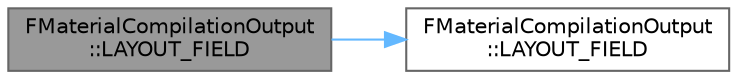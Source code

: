 digraph "FMaterialCompilationOutput::LAYOUT_FIELD"
{
 // INTERACTIVE_SVG=YES
 // LATEX_PDF_SIZE
  bgcolor="transparent";
  edge [fontname=Helvetica,fontsize=10,labelfontname=Helvetica,labelfontsize=10];
  node [fontname=Helvetica,fontsize=10,shape=box,height=0.2,width=0.4];
  rankdir="LR";
  Node1 [id="Node000001",label="FMaterialCompilationOutput\l::LAYOUT_FIELD",height=0.2,width=0.4,color="gray40", fillcolor="grey60", style="filled", fontcolor="black",tooltip="The Substrate material layout."];
  Node1 -> Node2 [id="edge1_Node000001_Node000002",color="steelblue1",style="solid",tooltip=" "];
  Node2 [id="Node000002",label="FMaterialCompilationOutput\l::LAYOUT_FIELD",height=0.2,width=0.4,color="grey40", fillcolor="white", style="filled",URL="$d1/d34/classFMaterialCompilationOutput.html#aa304b78f64b93183346dfe9dd66d85c4",tooltip=" "];
}
